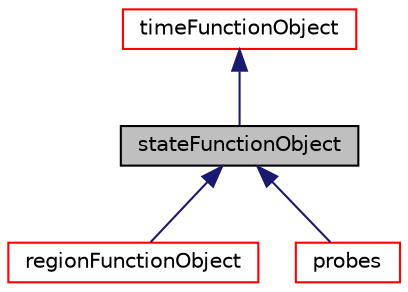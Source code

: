 digraph "stateFunctionObject"
{
  bgcolor="transparent";
  edge [fontname="Helvetica",fontsize="10",labelfontname="Helvetica",labelfontsize="10"];
  node [fontname="Helvetica",fontsize="10",shape=record];
  Node1 [label="stateFunctionObject",height=0.2,width=0.4,color="black", fillcolor="grey75", style="filled" fontcolor="black"];
  Node2 -> Node1 [dir="back",color="midnightblue",fontsize="10",style="solid",fontname="Helvetica"];
  Node2 [label="timeFunctionObject",height=0.2,width=0.4,color="red",URL="$classFoam_1_1functionObjects_1_1timeFunctionObject.html",tooltip="Virtual base class for function objects with a reference to Time. "];
  Node1 -> Node3 [dir="back",color="midnightblue",fontsize="10",style="solid",fontname="Helvetica"];
  Node3 [label="regionFunctionObject",height=0.2,width=0.4,color="red",URL="$classFoam_1_1functionObjects_1_1regionFunctionObject.html",tooltip="Specialization of Foam::functionObject for a region and providing a reference to the region Foam::obj..."];
  Node1 -> Node4 [dir="back",color="midnightblue",fontsize="10",style="solid",fontname="Helvetica"];
  Node4 [label="probes",height=0.2,width=0.4,color="red",URL="$classFoam_1_1probes.html",tooltip="Set of locations to sample. "];
}
